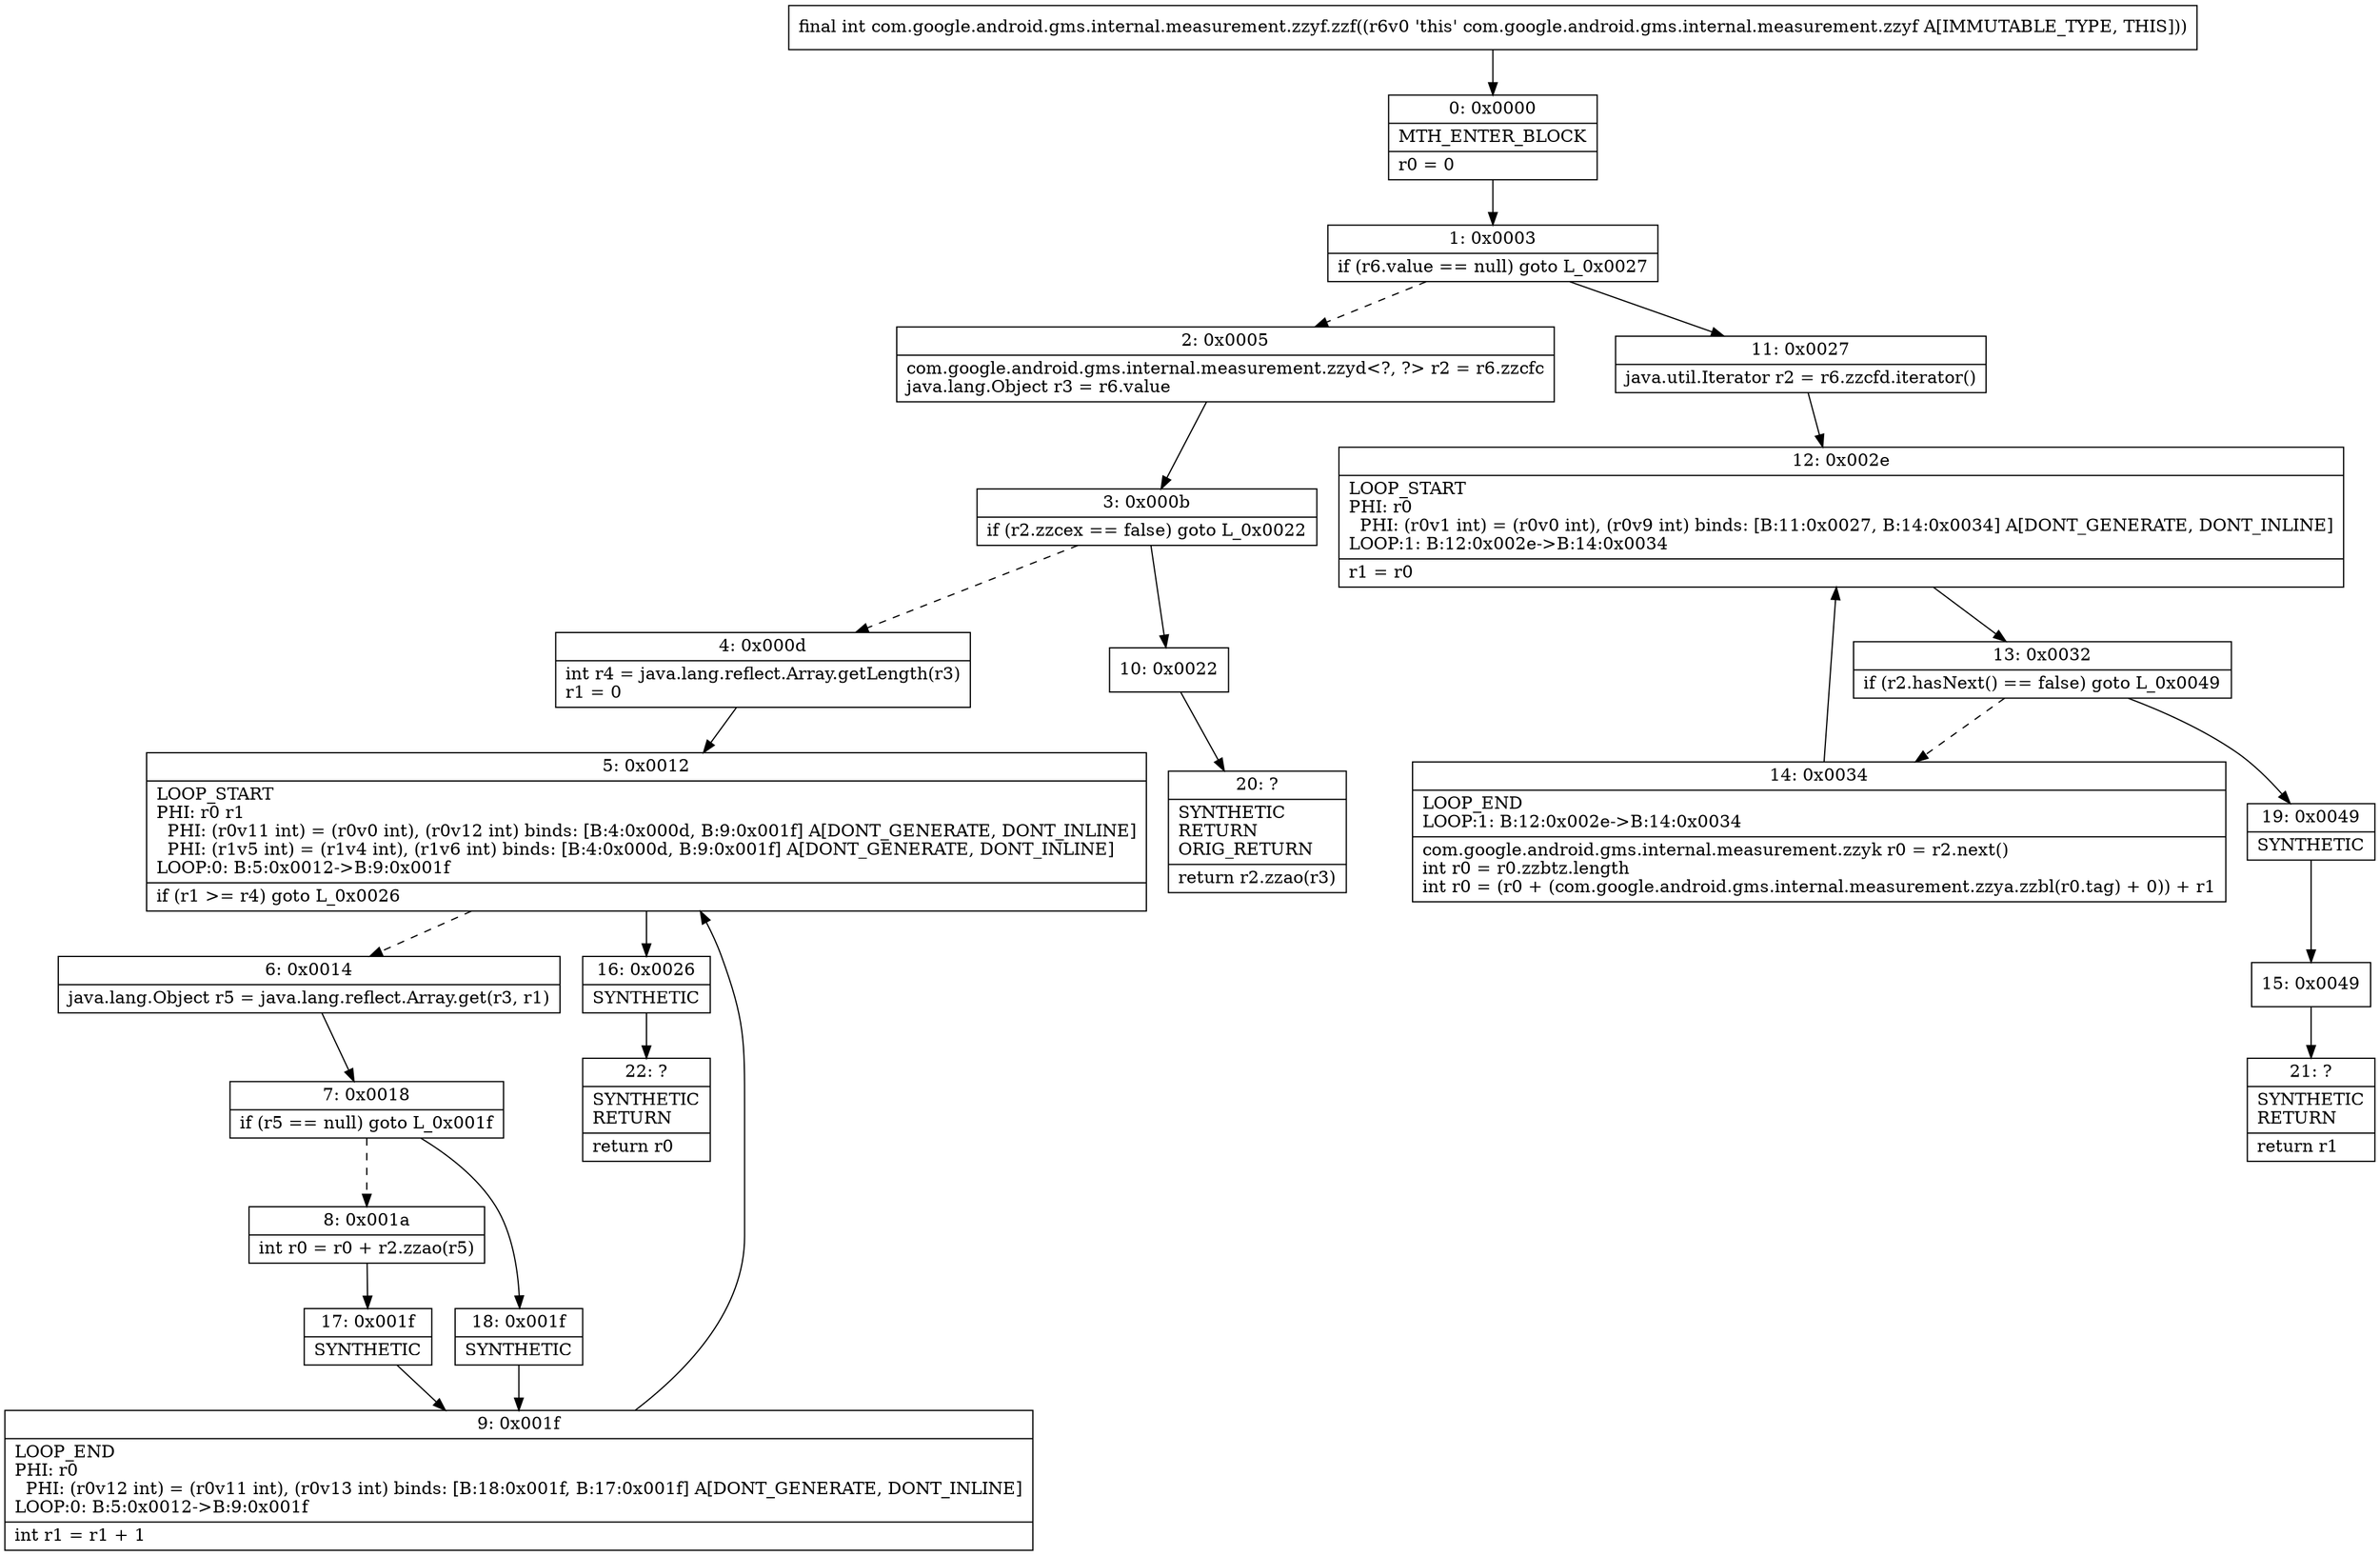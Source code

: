 digraph "CFG forcom.google.android.gms.internal.measurement.zzyf.zzf()I" {
Node_0 [shape=record,label="{0\:\ 0x0000|MTH_ENTER_BLOCK\l|r0 = 0\l}"];
Node_1 [shape=record,label="{1\:\ 0x0003|if (r6.value == null) goto L_0x0027\l}"];
Node_2 [shape=record,label="{2\:\ 0x0005|com.google.android.gms.internal.measurement.zzyd\<?, ?\> r2 = r6.zzcfc\ljava.lang.Object r3 = r6.value\l}"];
Node_3 [shape=record,label="{3\:\ 0x000b|if (r2.zzcex == false) goto L_0x0022\l}"];
Node_4 [shape=record,label="{4\:\ 0x000d|int r4 = java.lang.reflect.Array.getLength(r3)\lr1 = 0\l}"];
Node_5 [shape=record,label="{5\:\ 0x0012|LOOP_START\lPHI: r0 r1 \l  PHI: (r0v11 int) = (r0v0 int), (r0v12 int) binds: [B:4:0x000d, B:9:0x001f] A[DONT_GENERATE, DONT_INLINE]\l  PHI: (r1v5 int) = (r1v4 int), (r1v6 int) binds: [B:4:0x000d, B:9:0x001f] A[DONT_GENERATE, DONT_INLINE]\lLOOP:0: B:5:0x0012\-\>B:9:0x001f\l|if (r1 \>= r4) goto L_0x0026\l}"];
Node_6 [shape=record,label="{6\:\ 0x0014|java.lang.Object r5 = java.lang.reflect.Array.get(r3, r1)\l}"];
Node_7 [shape=record,label="{7\:\ 0x0018|if (r5 == null) goto L_0x001f\l}"];
Node_8 [shape=record,label="{8\:\ 0x001a|int r0 = r0 + r2.zzao(r5)\l}"];
Node_9 [shape=record,label="{9\:\ 0x001f|LOOP_END\lPHI: r0 \l  PHI: (r0v12 int) = (r0v11 int), (r0v13 int) binds: [B:18:0x001f, B:17:0x001f] A[DONT_GENERATE, DONT_INLINE]\lLOOP:0: B:5:0x0012\-\>B:9:0x001f\l|int r1 = r1 + 1\l}"];
Node_10 [shape=record,label="{10\:\ 0x0022}"];
Node_11 [shape=record,label="{11\:\ 0x0027|java.util.Iterator r2 = r6.zzcfd.iterator()\l}"];
Node_12 [shape=record,label="{12\:\ 0x002e|LOOP_START\lPHI: r0 \l  PHI: (r0v1 int) = (r0v0 int), (r0v9 int) binds: [B:11:0x0027, B:14:0x0034] A[DONT_GENERATE, DONT_INLINE]\lLOOP:1: B:12:0x002e\-\>B:14:0x0034\l|r1 = r0\l}"];
Node_13 [shape=record,label="{13\:\ 0x0032|if (r2.hasNext() == false) goto L_0x0049\l}"];
Node_14 [shape=record,label="{14\:\ 0x0034|LOOP_END\lLOOP:1: B:12:0x002e\-\>B:14:0x0034\l|com.google.android.gms.internal.measurement.zzyk r0 = r2.next()\lint r0 = r0.zzbtz.length\lint r0 = (r0 + (com.google.android.gms.internal.measurement.zzya.zzbl(r0.tag) + 0)) + r1\l}"];
Node_15 [shape=record,label="{15\:\ 0x0049}"];
Node_16 [shape=record,label="{16\:\ 0x0026|SYNTHETIC\l}"];
Node_17 [shape=record,label="{17\:\ 0x001f|SYNTHETIC\l}"];
Node_18 [shape=record,label="{18\:\ 0x001f|SYNTHETIC\l}"];
Node_19 [shape=record,label="{19\:\ 0x0049|SYNTHETIC\l}"];
Node_20 [shape=record,label="{20\:\ ?|SYNTHETIC\lRETURN\lORIG_RETURN\l|return r2.zzao(r3)\l}"];
Node_21 [shape=record,label="{21\:\ ?|SYNTHETIC\lRETURN\l|return r1\l}"];
Node_22 [shape=record,label="{22\:\ ?|SYNTHETIC\lRETURN\l|return r0\l}"];
MethodNode[shape=record,label="{final int com.google.android.gms.internal.measurement.zzyf.zzf((r6v0 'this' com.google.android.gms.internal.measurement.zzyf A[IMMUTABLE_TYPE, THIS])) }"];
MethodNode -> Node_0;
Node_0 -> Node_1;
Node_1 -> Node_2[style=dashed];
Node_1 -> Node_11;
Node_2 -> Node_3;
Node_3 -> Node_4[style=dashed];
Node_3 -> Node_10;
Node_4 -> Node_5;
Node_5 -> Node_6[style=dashed];
Node_5 -> Node_16;
Node_6 -> Node_7;
Node_7 -> Node_8[style=dashed];
Node_7 -> Node_18;
Node_8 -> Node_17;
Node_9 -> Node_5;
Node_10 -> Node_20;
Node_11 -> Node_12;
Node_12 -> Node_13;
Node_13 -> Node_14[style=dashed];
Node_13 -> Node_19;
Node_14 -> Node_12;
Node_15 -> Node_21;
Node_16 -> Node_22;
Node_17 -> Node_9;
Node_18 -> Node_9;
Node_19 -> Node_15;
}

